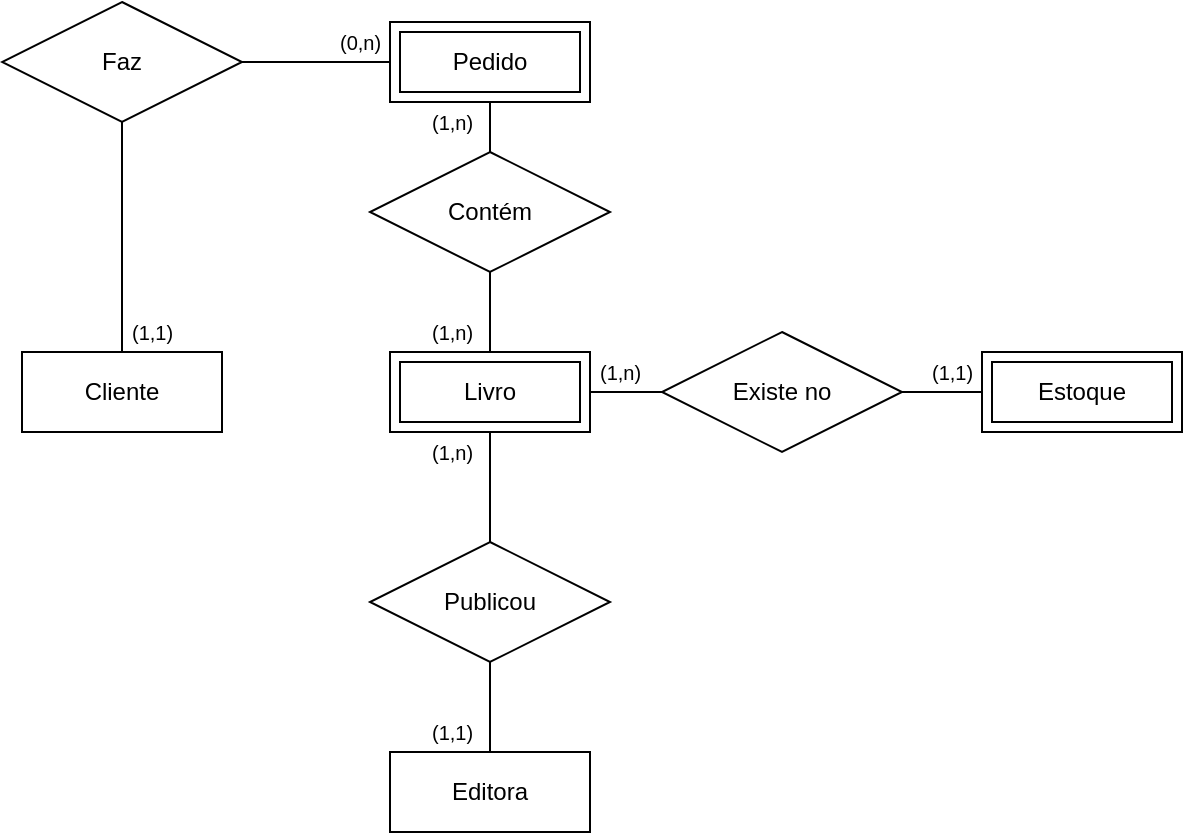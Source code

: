 <mxfile version="21.1.7" type="github">
  <diagram name="Página-1" id="IS6-HMt93yPjyvo3iPI_">
    <mxGraphModel dx="794" dy="432" grid="1" gridSize="10" guides="1" tooltips="1" connect="1" arrows="1" fold="1" page="1" pageScale="1" pageWidth="827" pageHeight="1169" math="0" shadow="0">
      <root>
        <mxCell id="0" />
        <mxCell id="1" parent="0" />
        <mxCell id="z8P6iUuIO06SuJC8BE_h-36" value="Cliente" style="whiteSpace=wrap;html=1;align=center;" parent="1" vertex="1">
          <mxGeometry x="120" y="685" width="100" height="40" as="geometry" />
        </mxCell>
        <mxCell id="z8P6iUuIO06SuJC8BE_h-37" value="Editora" style="whiteSpace=wrap;html=1;align=center;" parent="1" vertex="1">
          <mxGeometry x="304" y="885" width="100" height="40" as="geometry" />
        </mxCell>
        <mxCell id="z8P6iUuIO06SuJC8BE_h-38" value="Livro" style="shape=ext;margin=3;double=1;whiteSpace=wrap;html=1;align=center;" parent="1" vertex="1">
          <mxGeometry x="304" y="685" width="100" height="40" as="geometry" />
        </mxCell>
        <mxCell id="z8P6iUuIO06SuJC8BE_h-39" value="Pedido" style="shape=ext;margin=3;double=1;whiteSpace=wrap;html=1;align=center;" parent="1" vertex="1">
          <mxGeometry x="304" y="520" width="100" height="40" as="geometry" />
        </mxCell>
        <mxCell id="z8P6iUuIO06SuJC8BE_h-40" value="Estoque" style="shape=ext;margin=3;double=1;whiteSpace=wrap;html=1;align=center;" parent="1" vertex="1">
          <mxGeometry x="600" y="685" width="100" height="40" as="geometry" />
        </mxCell>
        <mxCell id="z8P6iUuIO06SuJC8BE_h-41" value="Faz" style="shape=rhombus;perimeter=rhombusPerimeter;whiteSpace=wrap;html=1;align=center;" parent="1" vertex="1">
          <mxGeometry x="110" y="510" width="120" height="60" as="geometry" />
        </mxCell>
        <mxCell id="z8P6iUuIO06SuJC8BE_h-57" value="" style="endArrow=none;html=1;rounded=0;exitX=1;exitY=0.5;exitDx=0;exitDy=0;entryX=0;entryY=0.5;entryDx=0;entryDy=0;" parent="1" source="z8P6iUuIO06SuJC8BE_h-41" target="z8P6iUuIO06SuJC8BE_h-39" edge="1">
          <mxGeometry relative="1" as="geometry">
            <mxPoint x="200" y="595" as="sourcePoint" />
            <mxPoint x="360" y="595" as="targetPoint" />
          </mxGeometry>
        </mxCell>
        <mxCell id="z8P6iUuIO06SuJC8BE_h-58" value="" style="endArrow=none;html=1;rounded=0;exitX=0.5;exitY=0;exitDx=0;exitDy=0;entryX=0.5;entryY=1;entryDx=0;entryDy=0;" parent="1" source="z8P6iUuIO06SuJC8BE_h-36" target="z8P6iUuIO06SuJC8BE_h-41" edge="1">
          <mxGeometry relative="1" as="geometry">
            <mxPoint x="250" y="625" as="sourcePoint" />
            <mxPoint x="410" y="625" as="targetPoint" />
          </mxGeometry>
        </mxCell>
        <mxCell id="z8P6iUuIO06SuJC8BE_h-59" value="Contém" style="shape=rhombus;perimeter=rhombusPerimeter;whiteSpace=wrap;html=1;align=center;" parent="1" vertex="1">
          <mxGeometry x="294" y="585" width="120" height="60" as="geometry" />
        </mxCell>
        <mxCell id="z8P6iUuIO06SuJC8BE_h-60" value="" style="endArrow=none;html=1;rounded=0;exitX=0.5;exitY=1;exitDx=0;exitDy=0;entryX=0.5;entryY=0;entryDx=0;entryDy=0;" parent="1" source="z8P6iUuIO06SuJC8BE_h-39" target="z8P6iUuIO06SuJC8BE_h-59" edge="1">
          <mxGeometry relative="1" as="geometry">
            <mxPoint x="430" y="565" as="sourcePoint" />
            <mxPoint x="590" y="565" as="targetPoint" />
          </mxGeometry>
        </mxCell>
        <mxCell id="z8P6iUuIO06SuJC8BE_h-61" value="" style="endArrow=none;html=1;rounded=0;exitX=0.5;exitY=1;exitDx=0;exitDy=0;entryX=0.5;entryY=0;entryDx=0;entryDy=0;" parent="1" source="z8P6iUuIO06SuJC8BE_h-59" target="z8P6iUuIO06SuJC8BE_h-38" edge="1">
          <mxGeometry relative="1" as="geometry">
            <mxPoint x="460" y="605" as="sourcePoint" />
            <mxPoint x="620" y="605" as="targetPoint" />
          </mxGeometry>
        </mxCell>
        <mxCell id="z8P6iUuIO06SuJC8BE_h-64" value="&lt;font style=&quot;font-size: 10px;&quot;&gt;(1,1)&lt;/font&gt;" style="text;strokeColor=none;fillColor=none;spacingLeft=4;spacingRight=4;overflow=hidden;rotatable=0;points=[[0,0.5],[1,0.5]];portConstraint=eastwest;fontSize=12;whiteSpace=wrap;html=1;imageAlign=center;verticalAlign=middle;align=center;" parent="1" vertex="1">
          <mxGeometry x="170" y="665" width="30" height="20" as="geometry" />
        </mxCell>
        <mxCell id="z8P6iUuIO06SuJC8BE_h-65" value="&lt;font style=&quot;font-size: 10px;&quot;&gt;(0,n)&lt;/font&gt;" style="text;strokeColor=none;fillColor=none;spacingLeft=4;spacingRight=4;overflow=hidden;rotatable=0;points=[[0,0.5],[1,0.5]];portConstraint=eastwest;fontSize=12;whiteSpace=wrap;html=1;imageAlign=center;verticalAlign=middle;align=center;" parent="1" vertex="1">
          <mxGeometry x="274" y="520" width="30" height="20" as="geometry" />
        </mxCell>
        <mxCell id="z8P6iUuIO06SuJC8BE_h-66" value="&lt;font style=&quot;font-size: 10px;&quot;&gt;(1,n)&lt;/font&gt;" style="text;strokeColor=none;fillColor=none;spacingLeft=4;spacingRight=4;overflow=hidden;rotatable=0;points=[[0,0.5],[1,0.5]];portConstraint=eastwest;fontSize=12;whiteSpace=wrap;html=1;imageAlign=center;verticalAlign=middle;align=center;" parent="1" vertex="1">
          <mxGeometry x="320" y="560" width="30" height="20" as="geometry" />
        </mxCell>
        <mxCell id="z8P6iUuIO06SuJC8BE_h-68" value="Publicou" style="shape=rhombus;perimeter=rhombusPerimeter;whiteSpace=wrap;html=1;align=center;" parent="1" vertex="1">
          <mxGeometry x="294" y="780" width="120" height="60" as="geometry" />
        </mxCell>
        <mxCell id="z8P6iUuIO06SuJC8BE_h-69" value="Existe no" style="shape=rhombus;perimeter=rhombusPerimeter;whiteSpace=wrap;html=1;align=center;" parent="1" vertex="1">
          <mxGeometry x="440" y="675" width="120" height="60" as="geometry" />
        </mxCell>
        <mxCell id="z8P6iUuIO06SuJC8BE_h-70" value="" style="endArrow=none;html=1;rounded=0;exitX=1;exitY=0.5;exitDx=0;exitDy=0;entryX=0;entryY=0.5;entryDx=0;entryDy=0;" parent="1" source="z8P6iUuIO06SuJC8BE_h-38" target="z8P6iUuIO06SuJC8BE_h-69" edge="1">
          <mxGeometry relative="1" as="geometry">
            <mxPoint x="460" y="755" as="sourcePoint" />
            <mxPoint x="620" y="755" as="targetPoint" />
          </mxGeometry>
        </mxCell>
        <mxCell id="z8P6iUuIO06SuJC8BE_h-71" value="" style="endArrow=none;html=1;rounded=0;exitX=1;exitY=0.5;exitDx=0;exitDy=0;entryX=0;entryY=0.5;entryDx=0;entryDy=0;" parent="1" source="z8P6iUuIO06SuJC8BE_h-69" target="z8P6iUuIO06SuJC8BE_h-40" edge="1">
          <mxGeometry relative="1" as="geometry">
            <mxPoint x="460" y="750" as="sourcePoint" />
            <mxPoint x="620" y="750" as="targetPoint" />
          </mxGeometry>
        </mxCell>
        <mxCell id="z8P6iUuIO06SuJC8BE_h-72" value="" style="endArrow=none;html=1;rounded=0;exitX=0.5;exitY=1;exitDx=0;exitDy=0;entryX=0.5;entryY=0;entryDx=0;entryDy=0;" parent="1" source="z8P6iUuIO06SuJC8BE_h-38" target="z8P6iUuIO06SuJC8BE_h-68" edge="1">
          <mxGeometry relative="1" as="geometry">
            <mxPoint x="420" y="735" as="sourcePoint" />
            <mxPoint x="580" y="735" as="targetPoint" />
          </mxGeometry>
        </mxCell>
        <mxCell id="z8P6iUuIO06SuJC8BE_h-73" value="" style="endArrow=none;html=1;rounded=0;exitX=0.5;exitY=1;exitDx=0;exitDy=0;entryX=0.5;entryY=0;entryDx=0;entryDy=0;" parent="1" source="z8P6iUuIO06SuJC8BE_h-68" target="z8P6iUuIO06SuJC8BE_h-37" edge="1">
          <mxGeometry relative="1" as="geometry">
            <mxPoint x="360" y="825" as="sourcePoint" />
            <mxPoint x="510" y="815" as="targetPoint" />
          </mxGeometry>
        </mxCell>
        <mxCell id="z8P6iUuIO06SuJC8BE_h-74" value="&lt;font style=&quot;font-size: 10px;&quot;&gt;(1,n)&lt;/font&gt;" style="text;strokeColor=none;fillColor=none;spacingLeft=4;spacingRight=4;overflow=hidden;rotatable=0;points=[[0,0.5],[1,0.5]];portConstraint=eastwest;fontSize=12;whiteSpace=wrap;html=1;imageAlign=center;verticalAlign=middle;align=center;" parent="1" vertex="1">
          <mxGeometry x="320" y="665" width="30" height="20" as="geometry" />
        </mxCell>
        <mxCell id="z8P6iUuIO06SuJC8BE_h-75" value="&lt;font style=&quot;font-size: 10px;&quot;&gt;(1,n)&lt;/font&gt;" style="text;strokeColor=none;fillColor=none;spacingLeft=4;spacingRight=4;overflow=hidden;rotatable=0;points=[[0,0.5],[1,0.5]];portConstraint=eastwest;fontSize=12;whiteSpace=wrap;html=1;imageAlign=center;verticalAlign=middle;align=center;" parent="1" vertex="1">
          <mxGeometry x="320" y="725" width="30" height="20" as="geometry" />
        </mxCell>
        <mxCell id="z8P6iUuIO06SuJC8BE_h-76" value="&lt;font style=&quot;font-size: 10px;&quot;&gt;(1,n)&lt;/font&gt;" style="text;strokeColor=none;fillColor=none;spacingLeft=4;spacingRight=4;overflow=hidden;rotatable=0;points=[[0,0.5],[1,0.5]];portConstraint=eastwest;fontSize=12;whiteSpace=wrap;html=1;imageAlign=center;verticalAlign=middle;align=center;" parent="1" vertex="1">
          <mxGeometry x="404" y="685" width="30" height="20" as="geometry" />
        </mxCell>
        <mxCell id="z8P6iUuIO06SuJC8BE_h-77" value="&lt;font style=&quot;font-size: 10px;&quot;&gt;(1,1)&lt;/font&gt;" style="text;strokeColor=none;fillColor=none;spacingLeft=4;spacingRight=4;overflow=hidden;rotatable=0;points=[[0,0.5],[1,0.5]];portConstraint=eastwest;fontSize=12;whiteSpace=wrap;html=1;imageAlign=center;verticalAlign=middle;align=center;" parent="1" vertex="1">
          <mxGeometry x="320" y="865" width="30" height="20" as="geometry" />
        </mxCell>
        <mxCell id="z8P6iUuIO06SuJC8BE_h-78" value="&lt;font style=&quot;font-size: 10px;&quot;&gt;(1,1)&lt;/font&gt;" style="text;strokeColor=none;fillColor=none;spacingLeft=4;spacingRight=4;overflow=hidden;rotatable=0;points=[[0,0.5],[1,0.5]];portConstraint=eastwest;fontSize=12;whiteSpace=wrap;html=1;imageAlign=center;verticalAlign=middle;align=center;" parent="1" vertex="1">
          <mxGeometry x="570" y="685" width="30" height="20" as="geometry" />
        </mxCell>
      </root>
    </mxGraphModel>
  </diagram>
</mxfile>
